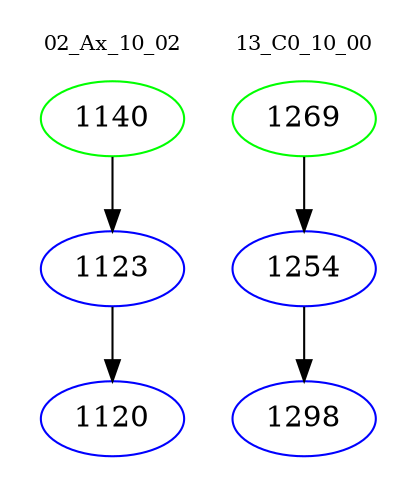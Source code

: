 digraph{
subgraph cluster_0 {
color = white
label = "02_Ax_10_02";
fontsize=10;
T0_1140 [label="1140", color="green"]
T0_1140 -> T0_1123 [color="black"]
T0_1123 [label="1123", color="blue"]
T0_1123 -> T0_1120 [color="black"]
T0_1120 [label="1120", color="blue"]
}
subgraph cluster_1 {
color = white
label = "13_C0_10_00";
fontsize=10;
T1_1269 [label="1269", color="green"]
T1_1269 -> T1_1254 [color="black"]
T1_1254 [label="1254", color="blue"]
T1_1254 -> T1_1298 [color="black"]
T1_1298 [label="1298", color="blue"]
}
}
